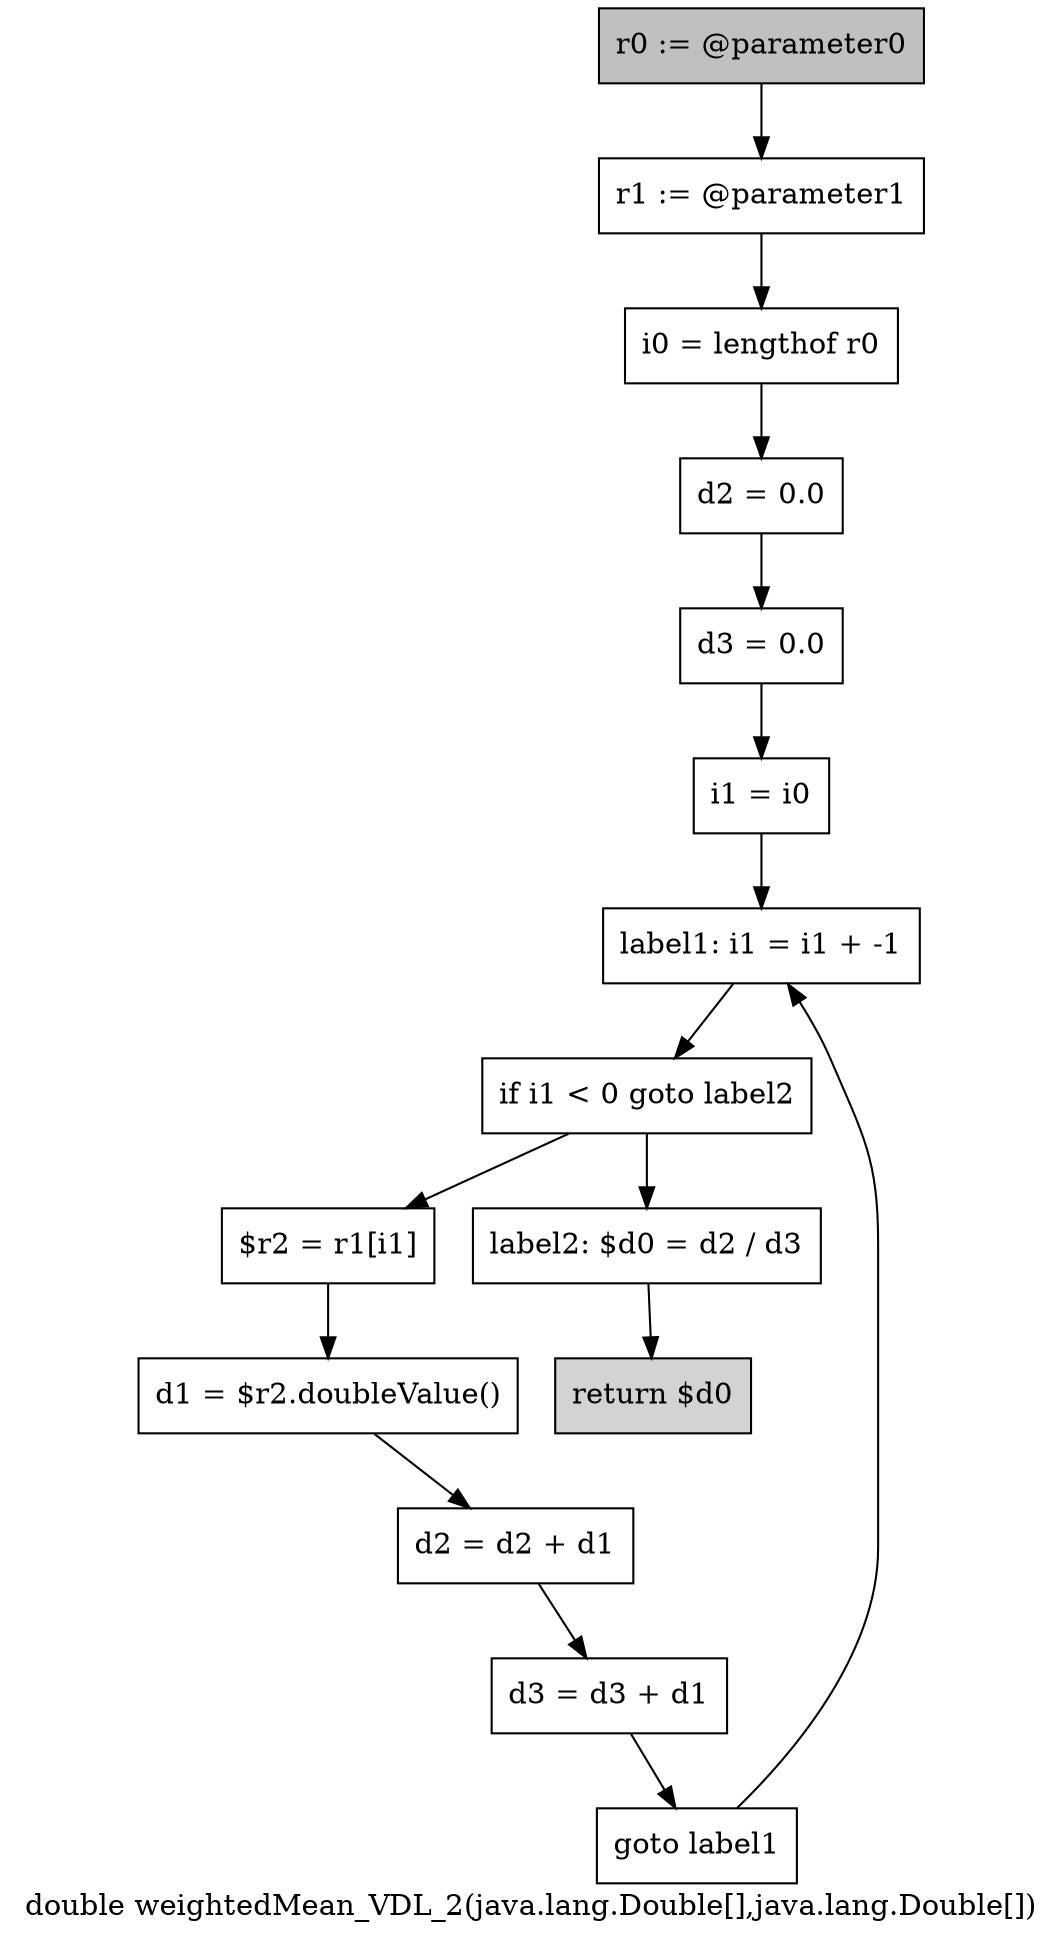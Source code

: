 digraph "double weightedMean_VDL_2(java.lang.Double[],java.lang.Double[])" {
    label="double weightedMean_VDL_2(java.lang.Double[],java.lang.Double[])";
    node [shape=box];
    "0" [style=filled,fillcolor=gray,label="r0 := @parameter0",];
    "1" [label="r1 := @parameter1",];
    "0"->"1";
    "2" [label="i0 = lengthof r0",];
    "1"->"2";
    "3" [label="d2 = 0.0",];
    "2"->"3";
    "4" [label="d3 = 0.0",];
    "3"->"4";
    "5" [label="i1 = i0",];
    "4"->"5";
    "6" [label="label1: i1 = i1 + -1",];
    "5"->"6";
    "7" [label="if i1 < 0 goto label2",];
    "6"->"7";
    "8" [label="$r2 = r1[i1]",];
    "7"->"8";
    "13" [label="label2: $d0 = d2 / d3",];
    "7"->"13";
    "9" [label="d1 = $r2.doubleValue()",];
    "8"->"9";
    "10" [label="d2 = d2 + d1",];
    "9"->"10";
    "11" [label="d3 = d3 + d1",];
    "10"->"11";
    "12" [label="goto label1",];
    "11"->"12";
    "12"->"6";
    "14" [style=filled,fillcolor=lightgray,label="return $d0",];
    "13"->"14";
}
